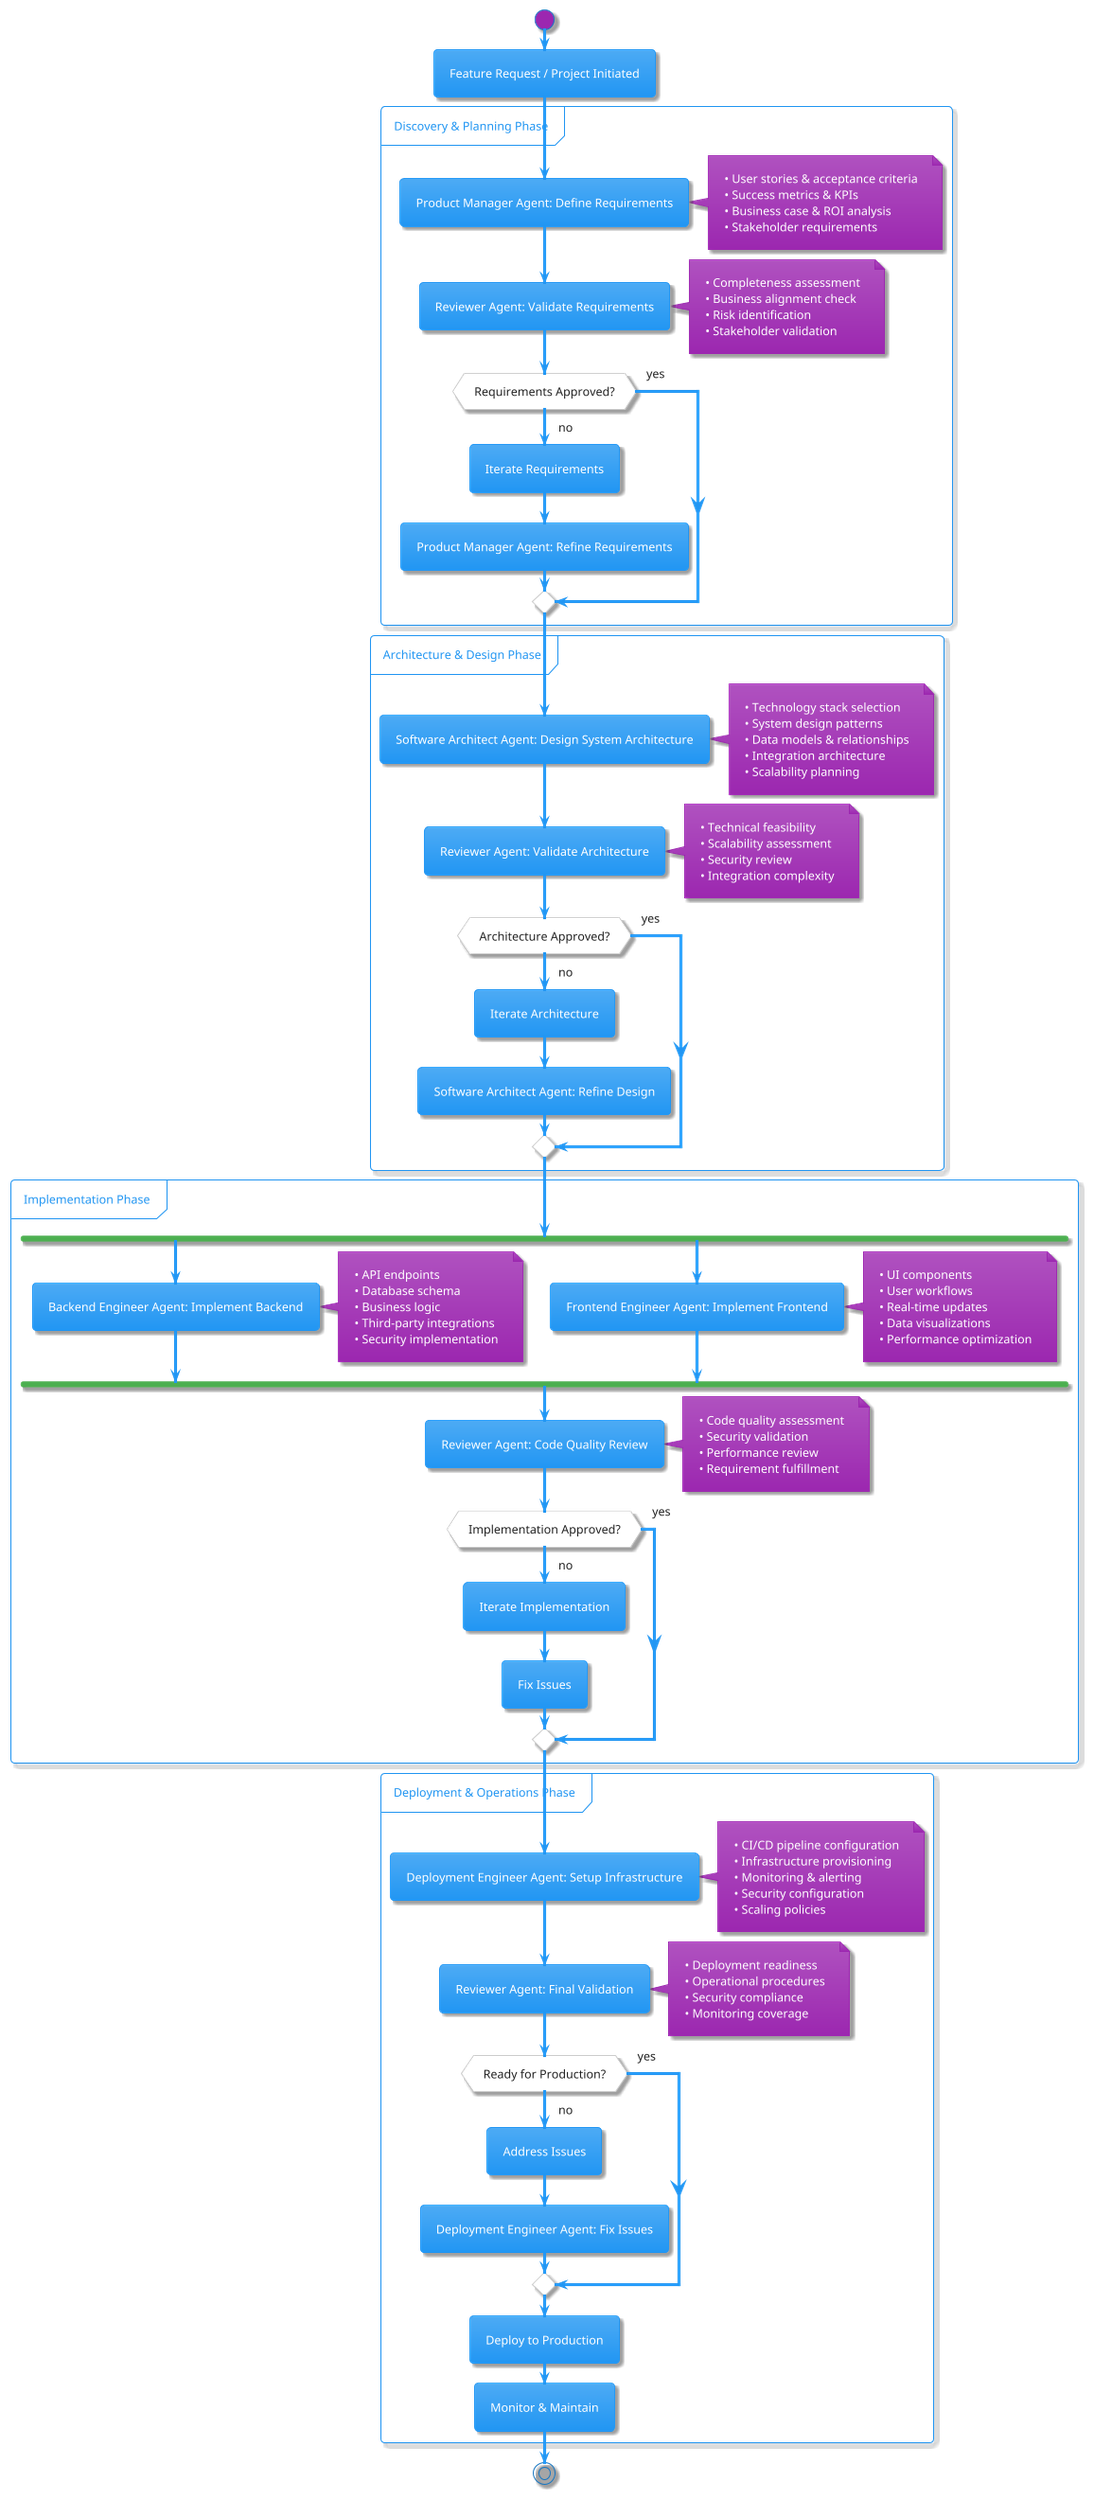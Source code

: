 @startuml
!theme materia
' title CRM Agent-Driven Software Development Lifecycle
start

:Feature Request / Project Initiated;

partition "Discovery & Planning Phase" {
    :Product Manager Agent: Define Requirements;
    note right
        • User stories & acceptance criteria
        • Success metrics & KPIs
        • Business case & ROI analysis
        • Stakeholder requirements
    end note
    
    :Reviewer Agent: Validate Requirements;
    note right
        • Completeness assessment
        • Business alignment check
        • Risk identification
        • Stakeholder validation
    end note
    
    if (Requirements Approved?) then (no)
        :Iterate Requirements;
        :Product Manager Agent: Refine Requirements;
    else (yes)
    endif
}

partition "Architecture & Design Phase" {
    :Software Architect Agent: Design System Architecture;
    note right
        • Technology stack selection
        • System design patterns
        • Data models & relationships
        • Integration architecture
        • Scalability planning
    end note
    
    :Reviewer Agent: Validate Architecture;
    note right
        • Technical feasibility
        • Scalability assessment
        • Security review
        • Integration complexity
    end note
    
    if (Architecture Approved?) then (no)
        :Iterate Architecture;
        :Software Architect Agent: Refine Design;
    else (yes)
    endif
}

partition "Implementation Phase" {
    fork
        :Backend Engineer Agent: Implement Backend;
        note right
            • API endpoints
            • Database schema
            • Business logic
            • Third-party integrations
            • Security implementation
        end note
    fork again
        :Frontend Engineer Agent: Implement Frontend;
        note right
            • UI components
            • User workflows
            • Real-time updates
            • Data visualizations
            • Performance optimization
        end note
    end fork
    
    :Reviewer Agent: Code Quality Review;
    note right
        • Code quality assessment
        • Security validation
        • Performance review
        • Requirement fulfillment
    end note
    
    if (Implementation Approved?) then (no)
        :Iterate Implementation;
        :Fix Issues;
    else (yes)
    endif
}

partition "Deployment & Operations Phase" {
    :Deployment Engineer Agent: Setup Infrastructure;
    note right
        • CI/CD pipeline configuration
        • Infrastructure provisioning
        • Monitoring & alerting
        • Security configuration
        • Scaling policies
    end note
    
    :Reviewer Agent: Final Validation;
    note right
        • Deployment readiness
        • Operational procedures
        • Security compliance
        • Monitoring coverage
    end note
    
    if (Ready for Production?) then (no)
        :Address Issues;
        :Deployment Engineer Agent: Fix Issues;
    else (yes)
    endif
    
    :Deploy to Production;
    :Monitor & Maintain;
}

stop
@enduml